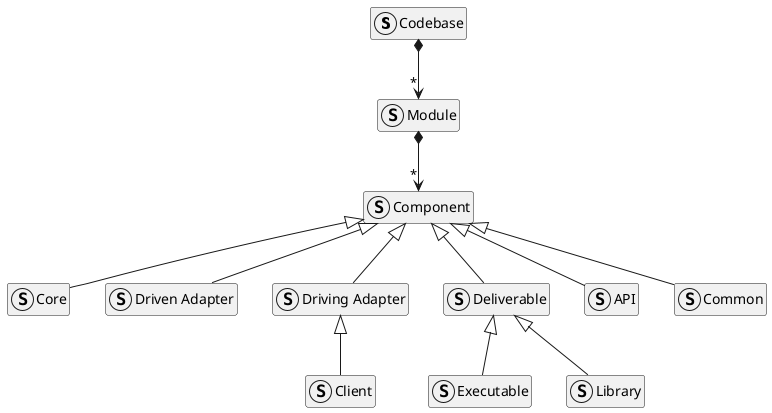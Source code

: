 @startuml
hide empty members

struct Codebase
struct Module
struct Component
struct Core
struct DrivenAdapter as "Driven Adapter"
struct DrivingAdapter as "Driving Adapter"
struct Deliverable
struct Executable
struct Library
struct Client
struct API
struct Common

Codebase *--> "*" Module
Module *--> "*" Component

Component <|-- Core
Component <|-- DrivenAdapter
Component <|-- DrivingAdapter
Component <|-- Deliverable
Component <|-- API
Component <|-- Common

Deliverable <|-- Executable
Deliverable <|-- Library

DrivingAdapter <|-- Client
@enduml
